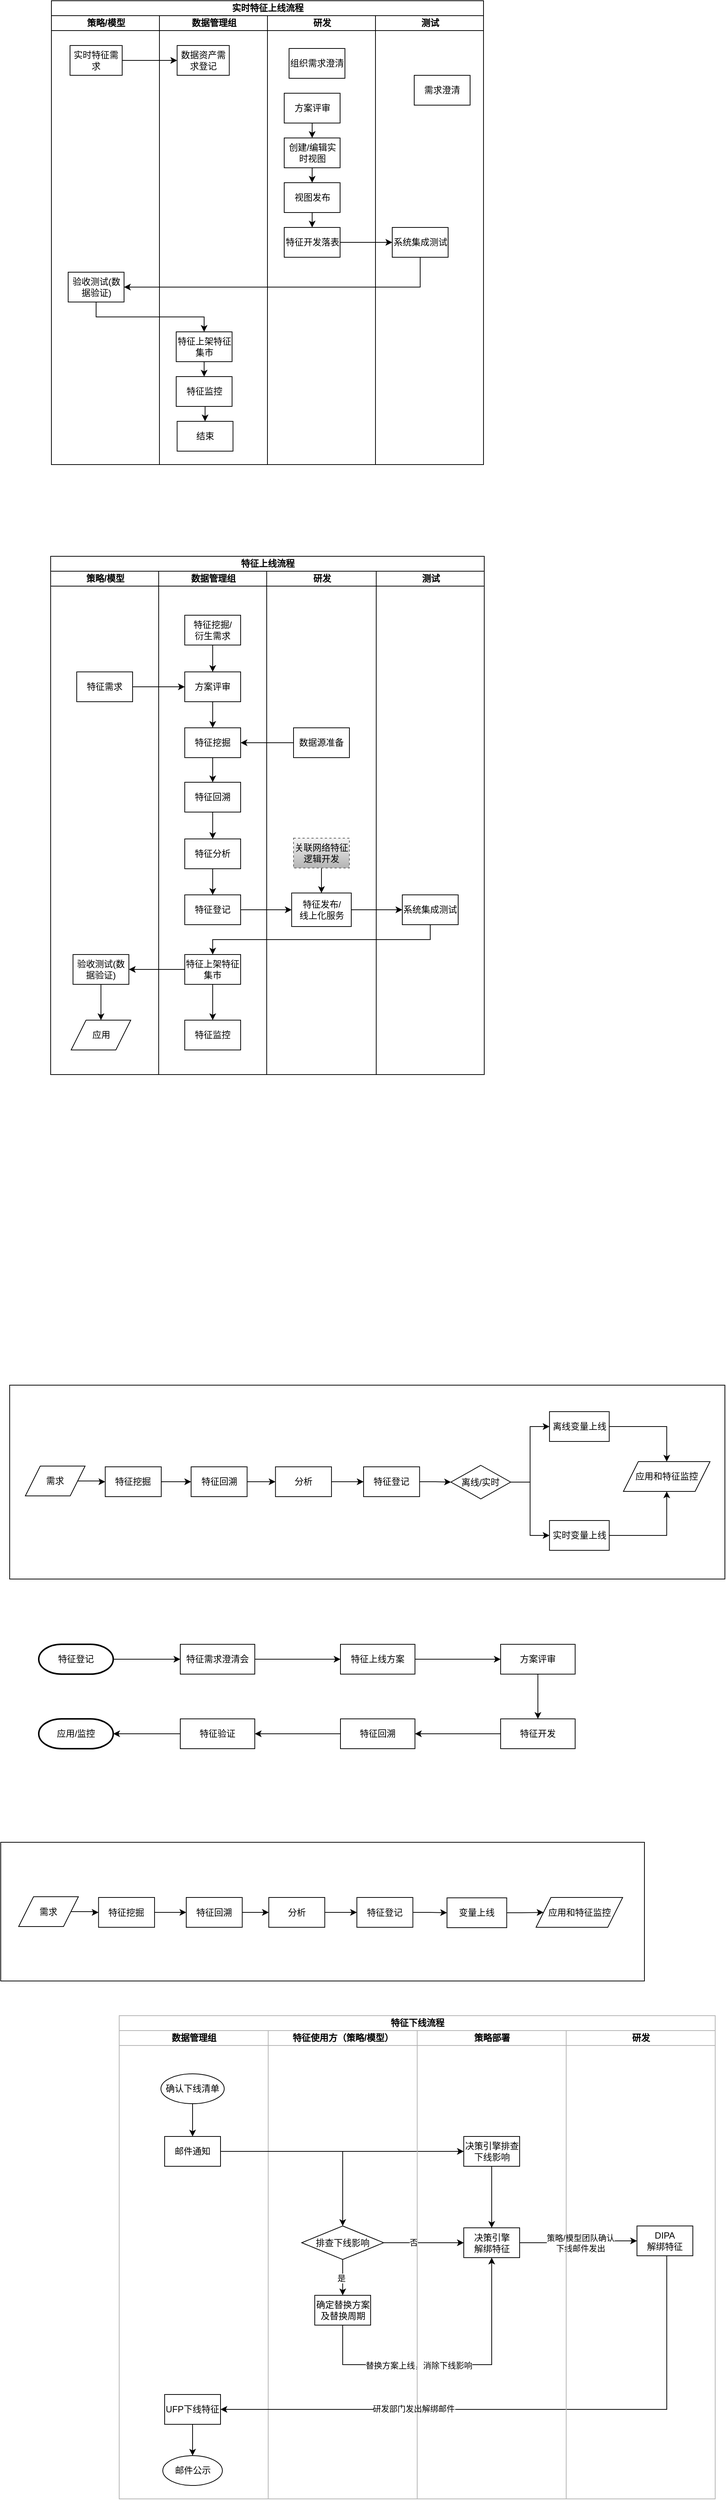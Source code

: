 <mxfile version="26.0.5">
  <diagram name="第 1 页" id="-7IB0t3MfOMuSp2ywtCI">
    <mxGraphModel dx="1835" dy="592" grid="1" gridSize="10" guides="1" tooltips="1" connect="1" arrows="1" fold="1" page="1" pageScale="1" pageWidth="827" pageHeight="1169" math="0" shadow="0">
      <root>
        <mxCell id="0" />
        <mxCell id="1" parent="0" />
        <mxCell id="GCfdVgHfU9gKh9o0X-LZ-1" value="实时特征上线流程" style="swimlane;childLayout=stackLayout;resizeParent=1;resizeParentMax=0;startSize=20;html=1;" vertex="1" parent="1">
          <mxGeometry x="61" y="129" width="580" height="622" as="geometry" />
        </mxCell>
        <mxCell id="GCfdVgHfU9gKh9o0X-LZ-2" value="策略/模型" style="swimlane;startSize=20;html=1;" vertex="1" parent="GCfdVgHfU9gKh9o0X-LZ-1">
          <mxGeometry y="20" width="145" height="602" as="geometry" />
        </mxCell>
        <mxCell id="GCfdVgHfU9gKh9o0X-LZ-3" value="实时特征需求" style="rounded=0;whiteSpace=wrap;html=1;" vertex="1" parent="GCfdVgHfU9gKh9o0X-LZ-2">
          <mxGeometry x="25" y="40" width="70" height="40" as="geometry" />
        </mxCell>
        <mxCell id="GCfdVgHfU9gKh9o0X-LZ-4" value="验收测试(数据验证)" style="rounded=0;whiteSpace=wrap;html=1;" vertex="1" parent="GCfdVgHfU9gKh9o0X-LZ-2">
          <mxGeometry x="22.5" y="344" width="75" height="40" as="geometry" />
        </mxCell>
        <mxCell id="GCfdVgHfU9gKh9o0X-LZ-5" value="数据管理组" style="swimlane;startSize=20;html=1;" vertex="1" parent="GCfdVgHfU9gKh9o0X-LZ-1">
          <mxGeometry x="145" y="20" width="145" height="602" as="geometry" />
        </mxCell>
        <mxCell id="GCfdVgHfU9gKh9o0X-LZ-6" value="数据资产需求登记" style="rounded=0;whiteSpace=wrap;html=1;" vertex="1" parent="GCfdVgHfU9gKh9o0X-LZ-5">
          <mxGeometry x="23.75" y="40" width="70" height="40" as="geometry" />
        </mxCell>
        <mxCell id="GCfdVgHfU9gKh9o0X-LZ-7" style="edgeStyle=orthogonalEdgeStyle;rounded=0;orthogonalLoop=1;jettySize=auto;html=1;exitX=0.5;exitY=1;exitDx=0;exitDy=0;entryX=0.5;entryY=0;entryDx=0;entryDy=0;" edge="1" parent="GCfdVgHfU9gKh9o0X-LZ-5" source="GCfdVgHfU9gKh9o0X-LZ-8" target="GCfdVgHfU9gKh9o0X-LZ-10">
          <mxGeometry relative="1" as="geometry" />
        </mxCell>
        <mxCell id="GCfdVgHfU9gKh9o0X-LZ-8" value="特征上架特征集市" style="rounded=0;whiteSpace=wrap;html=1;" vertex="1" parent="GCfdVgHfU9gKh9o0X-LZ-5">
          <mxGeometry x="22.5" y="424" width="75" height="40" as="geometry" />
        </mxCell>
        <mxCell id="GCfdVgHfU9gKh9o0X-LZ-9" style="edgeStyle=orthogonalEdgeStyle;rounded=0;orthogonalLoop=1;jettySize=auto;html=1;exitX=0.5;exitY=1;exitDx=0;exitDy=0;entryX=0.5;entryY=0;entryDx=0;entryDy=0;" edge="1" parent="GCfdVgHfU9gKh9o0X-LZ-5" source="GCfdVgHfU9gKh9o0X-LZ-10" target="GCfdVgHfU9gKh9o0X-LZ-11">
          <mxGeometry relative="1" as="geometry" />
        </mxCell>
        <mxCell id="GCfdVgHfU9gKh9o0X-LZ-10" value="特征监控" style="rounded=0;whiteSpace=wrap;html=1;" vertex="1" parent="GCfdVgHfU9gKh9o0X-LZ-5">
          <mxGeometry x="22.5" y="484" width="75" height="40" as="geometry" />
        </mxCell>
        <mxCell id="GCfdVgHfU9gKh9o0X-LZ-11" value="结束" style="rounded=0;whiteSpace=wrap;html=1;" vertex="1" parent="GCfdVgHfU9gKh9o0X-LZ-5">
          <mxGeometry x="23.75" y="544" width="75" height="40" as="geometry" />
        </mxCell>
        <mxCell id="GCfdVgHfU9gKh9o0X-LZ-12" value="研发" style="swimlane;startSize=20;html=1;" vertex="1" parent="GCfdVgHfU9gKh9o0X-LZ-1">
          <mxGeometry x="290" y="20" width="145" height="602" as="geometry" />
        </mxCell>
        <mxCell id="GCfdVgHfU9gKh9o0X-LZ-13" style="edgeStyle=orthogonalEdgeStyle;rounded=0;orthogonalLoop=1;jettySize=auto;html=1;exitX=0.5;exitY=1;exitDx=0;exitDy=0;entryX=0.5;entryY=0;entryDx=0;entryDy=0;" edge="1" parent="GCfdVgHfU9gKh9o0X-LZ-12" source="GCfdVgHfU9gKh9o0X-LZ-14" target="GCfdVgHfU9gKh9o0X-LZ-16">
          <mxGeometry relative="1" as="geometry" />
        </mxCell>
        <mxCell id="GCfdVgHfU9gKh9o0X-LZ-14" value="方案评审" style="rounded=0;whiteSpace=wrap;html=1;" vertex="1" parent="GCfdVgHfU9gKh9o0X-LZ-12">
          <mxGeometry x="22.5" y="104" width="75" height="40" as="geometry" />
        </mxCell>
        <mxCell id="GCfdVgHfU9gKh9o0X-LZ-15" style="edgeStyle=orthogonalEdgeStyle;rounded=0;orthogonalLoop=1;jettySize=auto;html=1;exitX=0.5;exitY=1;exitDx=0;exitDy=0;entryX=0.5;entryY=0;entryDx=0;entryDy=0;" edge="1" parent="GCfdVgHfU9gKh9o0X-LZ-12" source="GCfdVgHfU9gKh9o0X-LZ-16" target="GCfdVgHfU9gKh9o0X-LZ-18">
          <mxGeometry relative="1" as="geometry" />
        </mxCell>
        <mxCell id="GCfdVgHfU9gKh9o0X-LZ-16" value="创建/编辑实时视图" style="rounded=0;whiteSpace=wrap;html=1;" vertex="1" parent="GCfdVgHfU9gKh9o0X-LZ-12">
          <mxGeometry x="22.5" y="164" width="75" height="40" as="geometry" />
        </mxCell>
        <mxCell id="GCfdVgHfU9gKh9o0X-LZ-17" style="edgeStyle=orthogonalEdgeStyle;rounded=0;orthogonalLoop=1;jettySize=auto;html=1;exitX=0.5;exitY=1;exitDx=0;exitDy=0;entryX=0.5;entryY=0;entryDx=0;entryDy=0;" edge="1" parent="GCfdVgHfU9gKh9o0X-LZ-12" source="GCfdVgHfU9gKh9o0X-LZ-18" target="GCfdVgHfU9gKh9o0X-LZ-19">
          <mxGeometry relative="1" as="geometry" />
        </mxCell>
        <mxCell id="GCfdVgHfU9gKh9o0X-LZ-18" value="视图发布" style="rounded=0;whiteSpace=wrap;html=1;" vertex="1" parent="GCfdVgHfU9gKh9o0X-LZ-12">
          <mxGeometry x="22.5" y="224" width="75" height="40" as="geometry" />
        </mxCell>
        <mxCell id="GCfdVgHfU9gKh9o0X-LZ-19" value="特征开发落表" style="rounded=0;whiteSpace=wrap;html=1;" vertex="1" parent="GCfdVgHfU9gKh9o0X-LZ-12">
          <mxGeometry x="22.5" y="284" width="75" height="40" as="geometry" />
        </mxCell>
        <mxCell id="GCfdVgHfU9gKh9o0X-LZ-20" value="&lt;div&gt;组织需求澄清&lt;/div&gt;" style="rounded=0;whiteSpace=wrap;html=1;" vertex="1" parent="GCfdVgHfU9gKh9o0X-LZ-12">
          <mxGeometry x="29" y="44" width="75" height="40" as="geometry" />
        </mxCell>
        <mxCell id="GCfdVgHfU9gKh9o0X-LZ-21" value="测试" style="swimlane;startSize=20;html=1;" vertex="1" parent="GCfdVgHfU9gKh9o0X-LZ-1">
          <mxGeometry x="435" y="20" width="145" height="602" as="geometry" />
        </mxCell>
        <mxCell id="GCfdVgHfU9gKh9o0X-LZ-22" value="系统集成测试" style="rounded=0;whiteSpace=wrap;html=1;" vertex="1" parent="GCfdVgHfU9gKh9o0X-LZ-21">
          <mxGeometry x="22.5" y="284" width="75" height="40" as="geometry" />
        </mxCell>
        <mxCell id="GCfdVgHfU9gKh9o0X-LZ-23" value="&lt;div&gt;需求澄清&lt;/div&gt;" style="rounded=0;whiteSpace=wrap;html=1;" vertex="1" parent="GCfdVgHfU9gKh9o0X-LZ-21">
          <mxGeometry x="52" y="80" width="75" height="40" as="geometry" />
        </mxCell>
        <mxCell id="GCfdVgHfU9gKh9o0X-LZ-24" style="edgeStyle=orthogonalEdgeStyle;rounded=0;orthogonalLoop=1;jettySize=auto;html=1;exitX=1;exitY=0.5;exitDx=0;exitDy=0;entryX=0;entryY=0.5;entryDx=0;entryDy=0;" edge="1" parent="GCfdVgHfU9gKh9o0X-LZ-1" source="GCfdVgHfU9gKh9o0X-LZ-3" target="GCfdVgHfU9gKh9o0X-LZ-6">
          <mxGeometry relative="1" as="geometry" />
        </mxCell>
        <mxCell id="GCfdVgHfU9gKh9o0X-LZ-25" style="edgeStyle=orthogonalEdgeStyle;rounded=0;orthogonalLoop=1;jettySize=auto;html=1;exitX=1;exitY=0.5;exitDx=0;exitDy=0;entryX=0;entryY=0.5;entryDx=0;entryDy=0;" edge="1" parent="GCfdVgHfU9gKh9o0X-LZ-1" source="GCfdVgHfU9gKh9o0X-LZ-19" target="GCfdVgHfU9gKh9o0X-LZ-22">
          <mxGeometry relative="1" as="geometry" />
        </mxCell>
        <mxCell id="GCfdVgHfU9gKh9o0X-LZ-26" style="edgeStyle=orthogonalEdgeStyle;rounded=0;orthogonalLoop=1;jettySize=auto;html=1;exitX=0.5;exitY=1;exitDx=0;exitDy=0;entryX=1;entryY=0.5;entryDx=0;entryDy=0;" edge="1" parent="GCfdVgHfU9gKh9o0X-LZ-1" source="GCfdVgHfU9gKh9o0X-LZ-22" target="GCfdVgHfU9gKh9o0X-LZ-4">
          <mxGeometry relative="1" as="geometry" />
        </mxCell>
        <mxCell id="GCfdVgHfU9gKh9o0X-LZ-27" style="edgeStyle=orthogonalEdgeStyle;rounded=0;orthogonalLoop=1;jettySize=auto;html=1;exitX=0.5;exitY=1;exitDx=0;exitDy=0;entryX=0.5;entryY=0;entryDx=0;entryDy=0;" edge="1" parent="GCfdVgHfU9gKh9o0X-LZ-1" source="GCfdVgHfU9gKh9o0X-LZ-4" target="GCfdVgHfU9gKh9o0X-LZ-8">
          <mxGeometry relative="1" as="geometry" />
        </mxCell>
        <mxCell id="GCfdVgHfU9gKh9o0X-LZ-28" value="特征上线流程" style="swimlane;childLayout=stackLayout;resizeParent=1;resizeParentMax=0;startSize=20;html=1;" vertex="1" parent="1">
          <mxGeometry x="60" y="874" width="582" height="695" as="geometry" />
        </mxCell>
        <mxCell id="GCfdVgHfU9gKh9o0X-LZ-29" value="策略/模型" style="swimlane;startSize=20;html=1;" vertex="1" parent="GCfdVgHfU9gKh9o0X-LZ-28">
          <mxGeometry y="20" width="145" height="675" as="geometry" />
        </mxCell>
        <mxCell id="GCfdVgHfU9gKh9o0X-LZ-30" value="特征需求" style="rounded=0;whiteSpace=wrap;html=1;" vertex="1" parent="GCfdVgHfU9gKh9o0X-LZ-29">
          <mxGeometry x="35" y="135" width="75" height="40" as="geometry" />
        </mxCell>
        <mxCell id="GCfdVgHfU9gKh9o0X-LZ-31" value="" style="edgeStyle=orthogonalEdgeStyle;rounded=0;orthogonalLoop=1;jettySize=auto;html=1;" edge="1" parent="GCfdVgHfU9gKh9o0X-LZ-29" source="GCfdVgHfU9gKh9o0X-LZ-32" target="GCfdVgHfU9gKh9o0X-LZ-33">
          <mxGeometry relative="1" as="geometry" />
        </mxCell>
        <mxCell id="GCfdVgHfU9gKh9o0X-LZ-32" value="验收测试(数据验证)" style="rounded=0;whiteSpace=wrap;html=1;" vertex="1" parent="GCfdVgHfU9gKh9o0X-LZ-29">
          <mxGeometry x="30" y="514" width="75" height="40" as="geometry" />
        </mxCell>
        <mxCell id="GCfdVgHfU9gKh9o0X-LZ-33" value="应用" style="shape=parallelogram;perimeter=parallelogramPerimeter;whiteSpace=wrap;html=1;fixedSize=1;" vertex="1" parent="GCfdVgHfU9gKh9o0X-LZ-29">
          <mxGeometry x="27.5" y="602" width="80" height="40" as="geometry" />
        </mxCell>
        <mxCell id="GCfdVgHfU9gKh9o0X-LZ-34" value="数据管理组" style="swimlane;startSize=20;html=1;" vertex="1" parent="GCfdVgHfU9gKh9o0X-LZ-28">
          <mxGeometry x="145" y="20" width="145" height="675" as="geometry" />
        </mxCell>
        <mxCell id="GCfdVgHfU9gKh9o0X-LZ-35" style="edgeStyle=orthogonalEdgeStyle;rounded=0;orthogonalLoop=1;jettySize=auto;html=1;exitX=0.5;exitY=1;exitDx=0;exitDy=0;entryX=0.5;entryY=0;entryDx=0;entryDy=0;" edge="1" parent="GCfdVgHfU9gKh9o0X-LZ-34" source="GCfdVgHfU9gKh9o0X-LZ-36" target="GCfdVgHfU9gKh9o0X-LZ-37">
          <mxGeometry relative="1" as="geometry" />
        </mxCell>
        <mxCell id="GCfdVgHfU9gKh9o0X-LZ-36" value="特征上架特征集市" style="rounded=0;whiteSpace=wrap;html=1;" vertex="1" parent="GCfdVgHfU9gKh9o0X-LZ-34">
          <mxGeometry x="35" y="514" width="75" height="40" as="geometry" />
        </mxCell>
        <mxCell id="GCfdVgHfU9gKh9o0X-LZ-37" value="特征监控" style="rounded=0;whiteSpace=wrap;html=1;" vertex="1" parent="GCfdVgHfU9gKh9o0X-LZ-34">
          <mxGeometry x="35" y="602" width="75" height="40" as="geometry" />
        </mxCell>
        <mxCell id="GCfdVgHfU9gKh9o0X-LZ-38" value="" style="edgeStyle=orthogonalEdgeStyle;rounded=0;orthogonalLoop=1;jettySize=auto;html=1;" edge="1" parent="GCfdVgHfU9gKh9o0X-LZ-34" source="GCfdVgHfU9gKh9o0X-LZ-39" target="GCfdVgHfU9gKh9o0X-LZ-47">
          <mxGeometry relative="1" as="geometry" />
        </mxCell>
        <mxCell id="GCfdVgHfU9gKh9o0X-LZ-39" value="&lt;div&gt;特征挖掘&lt;/div&gt;" style="rounded=0;whiteSpace=wrap;html=1;" vertex="1" parent="GCfdVgHfU9gKh9o0X-LZ-34">
          <mxGeometry x="35" y="210" width="75" height="40" as="geometry" />
        </mxCell>
        <mxCell id="GCfdVgHfU9gKh9o0X-LZ-40" value="" style="edgeStyle=orthogonalEdgeStyle;rounded=0;orthogonalLoop=1;jettySize=auto;html=1;" edge="1" parent="GCfdVgHfU9gKh9o0X-LZ-34" source="GCfdVgHfU9gKh9o0X-LZ-41" target="GCfdVgHfU9gKh9o0X-LZ-43">
          <mxGeometry relative="1" as="geometry" />
        </mxCell>
        <mxCell id="GCfdVgHfU9gKh9o0X-LZ-41" value="特征挖掘/&lt;div&gt;衍生需求&lt;/div&gt;" style="rounded=0;whiteSpace=wrap;html=1;" vertex="1" parent="GCfdVgHfU9gKh9o0X-LZ-34">
          <mxGeometry x="35" y="59" width="75" height="40" as="geometry" />
        </mxCell>
        <mxCell id="GCfdVgHfU9gKh9o0X-LZ-42" value="" style="edgeStyle=orthogonalEdgeStyle;rounded=0;orthogonalLoop=1;jettySize=auto;html=1;" edge="1" parent="GCfdVgHfU9gKh9o0X-LZ-34" source="GCfdVgHfU9gKh9o0X-LZ-43" target="GCfdVgHfU9gKh9o0X-LZ-39">
          <mxGeometry relative="1" as="geometry" />
        </mxCell>
        <mxCell id="GCfdVgHfU9gKh9o0X-LZ-43" value="方案评审" style="rounded=0;whiteSpace=wrap;html=1;" vertex="1" parent="GCfdVgHfU9gKh9o0X-LZ-34">
          <mxGeometry x="35" y="135" width="75" height="40" as="geometry" />
        </mxCell>
        <mxCell id="GCfdVgHfU9gKh9o0X-LZ-44" value="" style="edgeStyle=orthogonalEdgeStyle;rounded=0;orthogonalLoop=1;jettySize=auto;html=1;" edge="1" parent="GCfdVgHfU9gKh9o0X-LZ-34" source="GCfdVgHfU9gKh9o0X-LZ-45" target="GCfdVgHfU9gKh9o0X-LZ-48">
          <mxGeometry relative="1" as="geometry" />
        </mxCell>
        <mxCell id="GCfdVgHfU9gKh9o0X-LZ-45" value="特征分析" style="rounded=0;whiteSpace=wrap;html=1;" vertex="1" parent="GCfdVgHfU9gKh9o0X-LZ-34">
          <mxGeometry x="35" y="359" width="75" height="40" as="geometry" />
        </mxCell>
        <mxCell id="GCfdVgHfU9gKh9o0X-LZ-46" value="" style="edgeStyle=orthogonalEdgeStyle;rounded=0;orthogonalLoop=1;jettySize=auto;html=1;" edge="1" parent="GCfdVgHfU9gKh9o0X-LZ-34" source="GCfdVgHfU9gKh9o0X-LZ-47" target="GCfdVgHfU9gKh9o0X-LZ-45">
          <mxGeometry relative="1" as="geometry" />
        </mxCell>
        <mxCell id="GCfdVgHfU9gKh9o0X-LZ-47" value="&lt;div&gt;特征回溯&lt;/div&gt;" style="rounded=0;whiteSpace=wrap;html=1;" vertex="1" parent="GCfdVgHfU9gKh9o0X-LZ-34">
          <mxGeometry x="35" y="283" width="75" height="40" as="geometry" />
        </mxCell>
        <mxCell id="GCfdVgHfU9gKh9o0X-LZ-48" value="特征登记" style="rounded=0;whiteSpace=wrap;html=1;" vertex="1" parent="GCfdVgHfU9gKh9o0X-LZ-34">
          <mxGeometry x="35" y="434" width="75" height="40" as="geometry" />
        </mxCell>
        <mxCell id="GCfdVgHfU9gKh9o0X-LZ-49" value="研发" style="swimlane;startSize=20;html=1;" vertex="1" parent="GCfdVgHfU9gKh9o0X-LZ-28">
          <mxGeometry x="290" y="20" width="147" height="675" as="geometry" />
        </mxCell>
        <mxCell id="GCfdVgHfU9gKh9o0X-LZ-50" value="特征发布/&lt;div&gt;线上化服务&lt;div&gt;&lt;/div&gt;&lt;/div&gt;" style="rounded=0;whiteSpace=wrap;html=1;" vertex="1" parent="GCfdVgHfU9gKh9o0X-LZ-49">
          <mxGeometry x="33.5" y="431.5" width="80" height="45" as="geometry" />
        </mxCell>
        <mxCell id="GCfdVgHfU9gKh9o0X-LZ-51" value="数据源准备" style="rounded=0;whiteSpace=wrap;html=1;" vertex="1" parent="GCfdVgHfU9gKh9o0X-LZ-49">
          <mxGeometry x="36.0" y="210" width="75" height="40" as="geometry" />
        </mxCell>
        <mxCell id="GCfdVgHfU9gKh9o0X-LZ-52" value="" style="edgeStyle=orthogonalEdgeStyle;rounded=0;orthogonalLoop=1;jettySize=auto;html=1;" edge="1" parent="GCfdVgHfU9gKh9o0X-LZ-49" source="GCfdVgHfU9gKh9o0X-LZ-53" target="GCfdVgHfU9gKh9o0X-LZ-50">
          <mxGeometry relative="1" as="geometry" />
        </mxCell>
        <mxCell id="GCfdVgHfU9gKh9o0X-LZ-53" value="关联网络特征逻辑开发" style="rounded=0;whiteSpace=wrap;html=1;fillColor=#f5f5f5;strokeColor=#666666;gradientColor=#b3b3b3;dashed=1;" vertex="1" parent="GCfdVgHfU9gKh9o0X-LZ-49">
          <mxGeometry x="36" y="358" width="75" height="40" as="geometry" />
        </mxCell>
        <mxCell id="GCfdVgHfU9gKh9o0X-LZ-54" value="测试" style="swimlane;startSize=20;html=1;" vertex="1" parent="GCfdVgHfU9gKh9o0X-LZ-28">
          <mxGeometry x="437" y="20" width="145" height="675" as="geometry" />
        </mxCell>
        <mxCell id="GCfdVgHfU9gKh9o0X-LZ-55" value="系统集成测试" style="rounded=0;whiteSpace=wrap;html=1;" vertex="1" parent="GCfdVgHfU9gKh9o0X-LZ-54">
          <mxGeometry x="35" y="434" width="75" height="40" as="geometry" />
        </mxCell>
        <mxCell id="GCfdVgHfU9gKh9o0X-LZ-56" value="" style="edgeStyle=orthogonalEdgeStyle;rounded=0;orthogonalLoop=1;jettySize=auto;html=1;" edge="1" parent="GCfdVgHfU9gKh9o0X-LZ-28" source="GCfdVgHfU9gKh9o0X-LZ-50" target="GCfdVgHfU9gKh9o0X-LZ-55">
          <mxGeometry relative="1" as="geometry" />
        </mxCell>
        <mxCell id="GCfdVgHfU9gKh9o0X-LZ-57" value="" style="edgeStyle=orthogonalEdgeStyle;rounded=0;orthogonalLoop=1;jettySize=auto;html=1;" edge="1" parent="GCfdVgHfU9gKh9o0X-LZ-28" source="GCfdVgHfU9gKh9o0X-LZ-30" target="GCfdVgHfU9gKh9o0X-LZ-43">
          <mxGeometry relative="1" as="geometry" />
        </mxCell>
        <mxCell id="GCfdVgHfU9gKh9o0X-LZ-58" value="" style="edgeStyle=orthogonalEdgeStyle;rounded=0;orthogonalLoop=1;jettySize=auto;html=1;" edge="1" parent="GCfdVgHfU9gKh9o0X-LZ-28" source="GCfdVgHfU9gKh9o0X-LZ-51" target="GCfdVgHfU9gKh9o0X-LZ-39">
          <mxGeometry relative="1" as="geometry" />
        </mxCell>
        <mxCell id="GCfdVgHfU9gKh9o0X-LZ-59" value="" style="edgeStyle=orthogonalEdgeStyle;rounded=0;orthogonalLoop=1;jettySize=auto;html=1;" edge="1" parent="GCfdVgHfU9gKh9o0X-LZ-28" source="GCfdVgHfU9gKh9o0X-LZ-48" target="GCfdVgHfU9gKh9o0X-LZ-50">
          <mxGeometry relative="1" as="geometry" />
        </mxCell>
        <mxCell id="GCfdVgHfU9gKh9o0X-LZ-60" value="" style="edgeStyle=orthogonalEdgeStyle;rounded=0;orthogonalLoop=1;jettySize=auto;html=1;" edge="1" parent="GCfdVgHfU9gKh9o0X-LZ-28" source="GCfdVgHfU9gKh9o0X-LZ-36" target="GCfdVgHfU9gKh9o0X-LZ-32">
          <mxGeometry relative="1" as="geometry" />
        </mxCell>
        <mxCell id="GCfdVgHfU9gKh9o0X-LZ-61" style="edgeStyle=orthogonalEdgeStyle;rounded=0;orthogonalLoop=1;jettySize=auto;html=1;entryX=0.5;entryY=0;entryDx=0;entryDy=0;" edge="1" parent="GCfdVgHfU9gKh9o0X-LZ-28" source="GCfdVgHfU9gKh9o0X-LZ-55" target="GCfdVgHfU9gKh9o0X-LZ-36">
          <mxGeometry relative="1" as="geometry">
            <Array as="points">
              <mxPoint x="510" y="514" />
              <mxPoint x="218" y="514" />
            </Array>
          </mxGeometry>
        </mxCell>
        <mxCell id="GCfdVgHfU9gKh9o0X-LZ-62" value="" style="rounded=0;whiteSpace=wrap;html=1;" vertex="1" parent="1">
          <mxGeometry x="5" y="1985.5" width="960" height="260" as="geometry" />
        </mxCell>
        <mxCell id="GCfdVgHfU9gKh9o0X-LZ-63" value="" style="edgeStyle=orthogonalEdgeStyle;rounded=0;orthogonalLoop=1;jettySize=auto;html=1;" edge="1" parent="1" source="GCfdVgHfU9gKh9o0X-LZ-64" target="GCfdVgHfU9gKh9o0X-LZ-66">
          <mxGeometry relative="1" as="geometry" />
        </mxCell>
        <mxCell id="GCfdVgHfU9gKh9o0X-LZ-64" value="需求" style="shape=parallelogram;perimeter=parallelogramPerimeter;whiteSpace=wrap;html=1;fixedSize=1;" vertex="1" parent="1">
          <mxGeometry x="26.037" y="2094" width="80.176" height="40" as="geometry" />
        </mxCell>
        <mxCell id="GCfdVgHfU9gKh9o0X-LZ-65" value="" style="edgeStyle=orthogonalEdgeStyle;rounded=0;orthogonalLoop=1;jettySize=auto;html=1;" edge="1" parent="1" source="GCfdVgHfU9gKh9o0X-LZ-66" target="GCfdVgHfU9gKh9o0X-LZ-68">
          <mxGeometry relative="1" as="geometry" />
        </mxCell>
        <mxCell id="GCfdVgHfU9gKh9o0X-LZ-66" value="特征挖掘" style="whiteSpace=wrap;html=1;" vertex="1" parent="1">
          <mxGeometry x="133.273" y="2095" width="75.165" height="40" as="geometry" />
        </mxCell>
        <mxCell id="GCfdVgHfU9gKh9o0X-LZ-67" value="" style="edgeStyle=orthogonalEdgeStyle;rounded=0;orthogonalLoop=1;jettySize=auto;html=1;" edge="1" parent="1" source="GCfdVgHfU9gKh9o0X-LZ-68" target="GCfdVgHfU9gKh9o0X-LZ-76">
          <mxGeometry relative="1" as="geometry" />
        </mxCell>
        <mxCell id="GCfdVgHfU9gKh9o0X-LZ-68" value="特征回溯" style="whiteSpace=wrap;html=1;" vertex="1" parent="1">
          <mxGeometry x="248.525" y="2095" width="75.165" height="40" as="geometry" />
        </mxCell>
        <mxCell id="GCfdVgHfU9gKh9o0X-LZ-69" style="edgeStyle=orthogonalEdgeStyle;rounded=0;orthogonalLoop=1;jettySize=auto;html=1;entryX=0.5;entryY=1;entryDx=0;entryDy=0;" edge="1" parent="1" source="GCfdVgHfU9gKh9o0X-LZ-70" target="GCfdVgHfU9gKh9o0X-LZ-77">
          <mxGeometry relative="1" as="geometry" />
        </mxCell>
        <mxCell id="GCfdVgHfU9gKh9o0X-LZ-70" value="实时变量上线" style="whiteSpace=wrap;html=1;" vertex="1" parent="1">
          <mxGeometry x="729.58" y="2167" width="80.176" height="40" as="geometry" />
        </mxCell>
        <mxCell id="GCfdVgHfU9gKh9o0X-LZ-71" style="edgeStyle=orthogonalEdgeStyle;rounded=0;orthogonalLoop=1;jettySize=auto;html=1;" edge="1" parent="1" source="GCfdVgHfU9gKh9o0X-LZ-72" target="GCfdVgHfU9gKh9o0X-LZ-77">
          <mxGeometry relative="1" as="geometry" />
        </mxCell>
        <mxCell id="GCfdVgHfU9gKh9o0X-LZ-72" value="离线变量上线" style="whiteSpace=wrap;html=1;" vertex="1" parent="1">
          <mxGeometry x="729.58" y="2021" width="80.176" height="40" as="geometry" />
        </mxCell>
        <mxCell id="GCfdVgHfU9gKh9o0X-LZ-73" value="" style="edgeStyle=orthogonalEdgeStyle;rounded=0;orthogonalLoop=1;jettySize=auto;html=1;" edge="1" parent="1" source="GCfdVgHfU9gKh9o0X-LZ-74" target="GCfdVgHfU9gKh9o0X-LZ-80">
          <mxGeometry relative="1" as="geometry" />
        </mxCell>
        <mxCell id="GCfdVgHfU9gKh9o0X-LZ-74" value="特征登记" style="whiteSpace=wrap;html=1;" vertex="1" parent="1">
          <mxGeometry x="480.033" y="2095" width="75.165" height="40" as="geometry" />
        </mxCell>
        <mxCell id="GCfdVgHfU9gKh9o0X-LZ-75" value="" style="edgeStyle=orthogonalEdgeStyle;rounded=0;orthogonalLoop=1;jettySize=auto;html=1;" edge="1" parent="1" source="GCfdVgHfU9gKh9o0X-LZ-76" target="GCfdVgHfU9gKh9o0X-LZ-74">
          <mxGeometry relative="1" as="geometry" />
        </mxCell>
        <mxCell id="GCfdVgHfU9gKh9o0X-LZ-76" value="分析" style="whiteSpace=wrap;html=1;" vertex="1" parent="1">
          <mxGeometry x="361.774" y="2095" width="75.165" height="40" as="geometry" />
        </mxCell>
        <mxCell id="GCfdVgHfU9gKh9o0X-LZ-77" value="应用和特征监控" style="shape=parallelogram;perimeter=parallelogramPerimeter;whiteSpace=wrap;html=1;fixedSize=1;" vertex="1" parent="1">
          <mxGeometry x="828.798" y="2088" width="116.255" height="40" as="geometry" />
        </mxCell>
        <mxCell id="GCfdVgHfU9gKh9o0X-LZ-78" style="edgeStyle=orthogonalEdgeStyle;rounded=0;orthogonalLoop=1;jettySize=auto;html=1;entryX=0;entryY=0.5;entryDx=0;entryDy=0;" edge="1" parent="1" source="GCfdVgHfU9gKh9o0X-LZ-80" target="GCfdVgHfU9gKh9o0X-LZ-72">
          <mxGeometry relative="1" as="geometry" />
        </mxCell>
        <mxCell id="GCfdVgHfU9gKh9o0X-LZ-79" style="edgeStyle=orthogonalEdgeStyle;rounded=0;orthogonalLoop=1;jettySize=auto;html=1;entryX=0;entryY=0.5;entryDx=0;entryDy=0;" edge="1" parent="1" source="GCfdVgHfU9gKh9o0X-LZ-80" target="GCfdVgHfU9gKh9o0X-LZ-70">
          <mxGeometry relative="1" as="geometry" />
        </mxCell>
        <mxCell id="GCfdVgHfU9gKh9o0X-LZ-80" value="离线/实时" style="rhombus;whiteSpace=wrap;html=1;" vertex="1" parent="1">
          <mxGeometry x="597.29" y="2093" width="80.176" height="45" as="geometry" />
        </mxCell>
        <mxCell id="GCfdVgHfU9gKh9o0X-LZ-81" value="" style="edgeStyle=orthogonalEdgeStyle;rounded=0;orthogonalLoop=1;jettySize=auto;html=1;" edge="1" parent="1" source="GCfdVgHfU9gKh9o0X-LZ-82" target="GCfdVgHfU9gKh9o0X-LZ-94">
          <mxGeometry relative="1" as="geometry" />
        </mxCell>
        <mxCell id="GCfdVgHfU9gKh9o0X-LZ-82" value="特征登记" style="strokeWidth=2;html=1;shape=mxgraph.flowchart.terminator;whiteSpace=wrap;" vertex="1" parent="1">
          <mxGeometry x="44" y="2333" width="100" height="40" as="geometry" />
        </mxCell>
        <mxCell id="GCfdVgHfU9gKh9o0X-LZ-83" value="" style="edgeStyle=orthogonalEdgeStyle;rounded=0;orthogonalLoop=1;jettySize=auto;html=1;" edge="1" parent="1" source="GCfdVgHfU9gKh9o0X-LZ-84" target="GCfdVgHfU9gKh9o0X-LZ-95">
          <mxGeometry relative="1" as="geometry" />
        </mxCell>
        <mxCell id="GCfdVgHfU9gKh9o0X-LZ-84" value="特征验证" style="whiteSpace=wrap;html=1;" vertex="1" parent="1">
          <mxGeometry x="234.003" y="2433" width="100" height="40" as="geometry" />
        </mxCell>
        <mxCell id="GCfdVgHfU9gKh9o0X-LZ-85" value="" style="edgeStyle=orthogonalEdgeStyle;rounded=0;orthogonalLoop=1;jettySize=auto;html=1;" edge="1" parent="1" source="GCfdVgHfU9gKh9o0X-LZ-86" target="GCfdVgHfU9gKh9o0X-LZ-84">
          <mxGeometry relative="1" as="geometry" />
        </mxCell>
        <mxCell id="GCfdVgHfU9gKh9o0X-LZ-86" value="特征回溯" style="whiteSpace=wrap;html=1;" vertex="1" parent="1">
          <mxGeometry x="449.003" y="2433" width="100" height="40" as="geometry" />
        </mxCell>
        <mxCell id="GCfdVgHfU9gKh9o0X-LZ-87" value="" style="edgeStyle=orthogonalEdgeStyle;rounded=0;orthogonalLoop=1;jettySize=auto;html=1;" edge="1" parent="1" source="GCfdVgHfU9gKh9o0X-LZ-88" target="GCfdVgHfU9gKh9o0X-LZ-86">
          <mxGeometry relative="1" as="geometry" />
        </mxCell>
        <mxCell id="GCfdVgHfU9gKh9o0X-LZ-88" value="特征开发" style="whiteSpace=wrap;html=1;" vertex="1" parent="1">
          <mxGeometry x="664.003" y="2433" width="100" height="40" as="geometry" />
        </mxCell>
        <mxCell id="GCfdVgHfU9gKh9o0X-LZ-89" value="" style="edgeStyle=orthogonalEdgeStyle;rounded=0;orthogonalLoop=1;jettySize=auto;html=1;" edge="1" parent="1" source="GCfdVgHfU9gKh9o0X-LZ-90" target="GCfdVgHfU9gKh9o0X-LZ-88">
          <mxGeometry relative="1" as="geometry" />
        </mxCell>
        <mxCell id="GCfdVgHfU9gKh9o0X-LZ-90" value="方案评审" style="whiteSpace=wrap;html=1;" vertex="1" parent="1">
          <mxGeometry x="664.003" y="2333" width="100" height="40" as="geometry" />
        </mxCell>
        <mxCell id="GCfdVgHfU9gKh9o0X-LZ-91" value="" style="edgeStyle=orthogonalEdgeStyle;rounded=0;orthogonalLoop=1;jettySize=auto;html=1;" edge="1" parent="1" source="GCfdVgHfU9gKh9o0X-LZ-92" target="GCfdVgHfU9gKh9o0X-LZ-90">
          <mxGeometry relative="1" as="geometry" />
        </mxCell>
        <mxCell id="GCfdVgHfU9gKh9o0X-LZ-92" value="特征上线方案" style="whiteSpace=wrap;html=1;" vertex="1" parent="1">
          <mxGeometry x="449.003" y="2333" width="100" height="40" as="geometry" />
        </mxCell>
        <mxCell id="GCfdVgHfU9gKh9o0X-LZ-93" value="" style="edgeStyle=orthogonalEdgeStyle;rounded=0;orthogonalLoop=1;jettySize=auto;html=1;" edge="1" parent="1" source="GCfdVgHfU9gKh9o0X-LZ-94" target="GCfdVgHfU9gKh9o0X-LZ-92">
          <mxGeometry relative="1" as="geometry" />
        </mxCell>
        <mxCell id="GCfdVgHfU9gKh9o0X-LZ-94" value="特征需求澄清会" style="whiteSpace=wrap;html=1;" vertex="1" parent="1">
          <mxGeometry x="234.003" y="2333" width="100" height="40" as="geometry" />
        </mxCell>
        <mxCell id="GCfdVgHfU9gKh9o0X-LZ-95" value="应用/监控" style="strokeWidth=2;html=1;shape=mxgraph.flowchart.terminator;whiteSpace=wrap;" vertex="1" parent="1">
          <mxGeometry x="44" y="2433" width="100" height="40" as="geometry" />
        </mxCell>
        <mxCell id="GCfdVgHfU9gKh9o0X-LZ-96" value="" style="rounded=0;whiteSpace=wrap;html=1;" vertex="1" parent="1">
          <mxGeometry x="-7" y="2598.5" width="864" height="186" as="geometry" />
        </mxCell>
        <mxCell id="GCfdVgHfU9gKh9o0X-LZ-97" value="" style="edgeStyle=orthogonalEdgeStyle;rounded=0;orthogonalLoop=1;jettySize=auto;html=1;" edge="1" parent="1" source="GCfdVgHfU9gKh9o0X-LZ-98" target="GCfdVgHfU9gKh9o0X-LZ-100">
          <mxGeometry relative="1" as="geometry" />
        </mxCell>
        <mxCell id="GCfdVgHfU9gKh9o0X-LZ-98" value="需求" style="shape=parallelogram;perimeter=parallelogramPerimeter;whiteSpace=wrap;html=1;fixedSize=1;" vertex="1" parent="1">
          <mxGeometry x="17.037" y="2671.5" width="80.176" height="40" as="geometry" />
        </mxCell>
        <mxCell id="GCfdVgHfU9gKh9o0X-LZ-99" value="" style="edgeStyle=orthogonalEdgeStyle;rounded=0;orthogonalLoop=1;jettySize=auto;html=1;" edge="1" parent="1" source="GCfdVgHfU9gKh9o0X-LZ-100" target="GCfdVgHfU9gKh9o0X-LZ-102">
          <mxGeometry relative="1" as="geometry" />
        </mxCell>
        <mxCell id="GCfdVgHfU9gKh9o0X-LZ-100" value="特征挖掘" style="whiteSpace=wrap;html=1;" vertex="1" parent="1">
          <mxGeometry x="124.273" y="2672.5" width="75.165" height="40" as="geometry" />
        </mxCell>
        <mxCell id="GCfdVgHfU9gKh9o0X-LZ-101" value="" style="edgeStyle=orthogonalEdgeStyle;rounded=0;orthogonalLoop=1;jettySize=auto;html=1;" edge="1" parent="1" source="GCfdVgHfU9gKh9o0X-LZ-102" target="GCfdVgHfU9gKh9o0X-LZ-106">
          <mxGeometry relative="1" as="geometry" />
        </mxCell>
        <mxCell id="GCfdVgHfU9gKh9o0X-LZ-102" value="特征回溯" style="whiteSpace=wrap;html=1;" vertex="1" parent="1">
          <mxGeometry x="241.995" y="2672.5" width="75.165" height="40" as="geometry" />
        </mxCell>
        <mxCell id="GCfdVgHfU9gKh9o0X-LZ-103" value="" style="edgeStyle=orthogonalEdgeStyle;rounded=0;orthogonalLoop=1;jettySize=auto;html=1;" edge="1" parent="1" source="GCfdVgHfU9gKh9o0X-LZ-104" target="GCfdVgHfU9gKh9o0X-LZ-109">
          <mxGeometry relative="1" as="geometry" />
        </mxCell>
        <mxCell id="GCfdVgHfU9gKh9o0X-LZ-104" value="特征登记" style="whiteSpace=wrap;html=1;" vertex="1" parent="1">
          <mxGeometry x="471.033" y="2672.5" width="75.165" height="40" as="geometry" />
        </mxCell>
        <mxCell id="GCfdVgHfU9gKh9o0X-LZ-105" value="" style="edgeStyle=orthogonalEdgeStyle;rounded=0;orthogonalLoop=1;jettySize=auto;html=1;" edge="1" parent="1" source="GCfdVgHfU9gKh9o0X-LZ-106" target="GCfdVgHfU9gKh9o0X-LZ-104">
          <mxGeometry relative="1" as="geometry" />
        </mxCell>
        <mxCell id="GCfdVgHfU9gKh9o0X-LZ-106" value="分析" style="whiteSpace=wrap;html=1;" vertex="1" parent="1">
          <mxGeometry x="352.774" y="2672.5" width="75.165" height="40" as="geometry" />
        </mxCell>
        <mxCell id="GCfdVgHfU9gKh9o0X-LZ-107" value="应用和特征监控" style="shape=parallelogram;perimeter=parallelogramPerimeter;whiteSpace=wrap;html=1;fixedSize=1;" vertex="1" parent="1">
          <mxGeometry x="711.538" y="2672.5" width="116.255" height="40" as="geometry" />
        </mxCell>
        <mxCell id="GCfdVgHfU9gKh9o0X-LZ-108" value="" style="edgeStyle=orthogonalEdgeStyle;rounded=0;orthogonalLoop=1;jettySize=auto;html=1;" edge="1" parent="1" source="GCfdVgHfU9gKh9o0X-LZ-109" target="GCfdVgHfU9gKh9o0X-LZ-107">
          <mxGeometry relative="1" as="geometry" />
        </mxCell>
        <mxCell id="GCfdVgHfU9gKh9o0X-LZ-109" value="变量上线" style="whiteSpace=wrap;html=1;" vertex="1" parent="1">
          <mxGeometry x="592.0" y="2673" width="80.176" height="40" as="geometry" />
        </mxCell>
        <mxCell id="GCfdVgHfU9gKh9o0X-LZ-110" value="特征下线流程" style="swimlane;childLayout=stackLayout;resizeParent=1;resizeParentMax=0;startSize=20;html=1;strokeColor=#B3B3B3;" vertex="1" parent="1">
          <mxGeometry x="152.0" y="2831" width="800" height="648" as="geometry" />
        </mxCell>
        <mxCell id="GCfdVgHfU9gKh9o0X-LZ-111" value="数据管理组" style="swimlane;startSize=20;html=1;strokeColor=#B3B3B3;" vertex="1" parent="GCfdVgHfU9gKh9o0X-LZ-110">
          <mxGeometry y="20" width="200" height="628" as="geometry" />
        </mxCell>
        <mxCell id="GCfdVgHfU9gKh9o0X-LZ-112" style="edgeStyle=orthogonalEdgeStyle;rounded=0;orthogonalLoop=1;jettySize=auto;html=1;exitX=0.5;exitY=1;exitDx=0;exitDy=0;" edge="1" parent="GCfdVgHfU9gKh9o0X-LZ-111">
          <mxGeometry relative="1" as="geometry">
            <mxPoint x="75.0" y="86" as="sourcePoint" />
            <mxPoint x="75.0" y="86" as="targetPoint" />
          </mxGeometry>
        </mxCell>
        <mxCell id="GCfdVgHfU9gKh9o0X-LZ-113" value="邮件通知" style="rounded=0;whiteSpace=wrap;html=1;" vertex="1" parent="GCfdVgHfU9gKh9o0X-LZ-111">
          <mxGeometry x="61.0" y="142" width="75" height="40" as="geometry" />
        </mxCell>
        <mxCell id="GCfdVgHfU9gKh9o0X-LZ-114" style="edgeStyle=orthogonalEdgeStyle;rounded=0;orthogonalLoop=1;jettySize=auto;html=1;entryX=0.5;entryY=0;entryDx=0;entryDy=0;" edge="1" parent="GCfdVgHfU9gKh9o0X-LZ-111" source="GCfdVgHfU9gKh9o0X-LZ-115" target="GCfdVgHfU9gKh9o0X-LZ-118">
          <mxGeometry relative="1" as="geometry" />
        </mxCell>
        <mxCell id="GCfdVgHfU9gKh9o0X-LZ-115" value="UFP下线特征" style="rounded=0;whiteSpace=wrap;html=1;" vertex="1" parent="GCfdVgHfU9gKh9o0X-LZ-111">
          <mxGeometry x="61.0" y="488" width="75" height="40" as="geometry" />
        </mxCell>
        <mxCell id="GCfdVgHfU9gKh9o0X-LZ-116" style="edgeStyle=orthogonalEdgeStyle;rounded=0;orthogonalLoop=1;jettySize=auto;html=1;entryX=0.5;entryY=0;entryDx=0;entryDy=0;" edge="1" parent="GCfdVgHfU9gKh9o0X-LZ-111" source="GCfdVgHfU9gKh9o0X-LZ-117" target="GCfdVgHfU9gKh9o0X-LZ-113">
          <mxGeometry relative="1" as="geometry" />
        </mxCell>
        <mxCell id="GCfdVgHfU9gKh9o0X-LZ-117" value="确认下线清单" style="ellipse;whiteSpace=wrap;html=1;" vertex="1" parent="GCfdVgHfU9gKh9o0X-LZ-111">
          <mxGeometry x="56.0" y="58" width="85" height="40" as="geometry" />
        </mxCell>
        <mxCell id="GCfdVgHfU9gKh9o0X-LZ-118" value="邮件公示" style="ellipse;whiteSpace=wrap;html=1;" vertex="1" parent="GCfdVgHfU9gKh9o0X-LZ-111">
          <mxGeometry x="58.5" y="570" width="80" height="40" as="geometry" />
        </mxCell>
        <mxCell id="GCfdVgHfU9gKh9o0X-LZ-119" value="特征使用方（策略/模型）" style="swimlane;startSize=20;html=1;align=center;strokeColor=#B3B3B3;" vertex="1" parent="GCfdVgHfU9gKh9o0X-LZ-110">
          <mxGeometry x="200" y="20" width="200" height="628" as="geometry" />
        </mxCell>
        <mxCell id="GCfdVgHfU9gKh9o0X-LZ-120" value="确定替换方案及替换周期" style="rounded=0;whiteSpace=wrap;html=1;" vertex="1" parent="GCfdVgHfU9gKh9o0X-LZ-119">
          <mxGeometry x="62.5" y="355" width="75" height="40" as="geometry" />
        </mxCell>
        <mxCell id="GCfdVgHfU9gKh9o0X-LZ-121" value="" style="edgeStyle=orthogonalEdgeStyle;rounded=0;orthogonalLoop=1;jettySize=auto;html=1;" edge="1" parent="GCfdVgHfU9gKh9o0X-LZ-119" source="GCfdVgHfU9gKh9o0X-LZ-123" target="GCfdVgHfU9gKh9o0X-LZ-120">
          <mxGeometry relative="1" as="geometry" />
        </mxCell>
        <mxCell id="GCfdVgHfU9gKh9o0X-LZ-122" value="是" style="edgeLabel;html=1;align=center;verticalAlign=middle;resizable=0;points=[];" vertex="1" connectable="0" parent="GCfdVgHfU9gKh9o0X-LZ-121">
          <mxGeometry x="0.028" y="-2" relative="1" as="geometry">
            <mxPoint as="offset" />
          </mxGeometry>
        </mxCell>
        <mxCell id="GCfdVgHfU9gKh9o0X-LZ-123" value="排查下线影响" style="rhombus;whiteSpace=wrap;html=1;" vertex="1" parent="GCfdVgHfU9gKh9o0X-LZ-119">
          <mxGeometry x="45.0" y="262" width="110" height="45" as="geometry" />
        </mxCell>
        <mxCell id="GCfdVgHfU9gKh9o0X-LZ-124" style="edgeStyle=orthogonalEdgeStyle;rounded=0;orthogonalLoop=1;jettySize=auto;html=1;entryX=0;entryY=0.5;entryDx=0;entryDy=0;" edge="1" parent="GCfdVgHfU9gKh9o0X-LZ-110" source="GCfdVgHfU9gKh9o0X-LZ-137" target="GCfdVgHfU9gKh9o0X-LZ-139">
          <mxGeometry relative="1" as="geometry" />
        </mxCell>
        <mxCell id="GCfdVgHfU9gKh9o0X-LZ-125" value="策略/模型团队确认&lt;div&gt;下线邮件发出&lt;/div&gt;" style="edgeLabel;html=1;align=center;verticalAlign=middle;resizable=0;points=[];" vertex="1" connectable="0" parent="GCfdVgHfU9gKh9o0X-LZ-124">
          <mxGeometry x="0.053" y="-3" relative="1" as="geometry">
            <mxPoint as="offset" />
          </mxGeometry>
        </mxCell>
        <mxCell id="GCfdVgHfU9gKh9o0X-LZ-126" style="edgeStyle=orthogonalEdgeStyle;rounded=0;orthogonalLoop=1;jettySize=auto;html=1;entryX=0;entryY=0.5;entryDx=0;entryDy=0;" edge="1" parent="GCfdVgHfU9gKh9o0X-LZ-110" source="GCfdVgHfU9gKh9o0X-LZ-113" target="GCfdVgHfU9gKh9o0X-LZ-136">
          <mxGeometry relative="1" as="geometry" />
        </mxCell>
        <mxCell id="GCfdVgHfU9gKh9o0X-LZ-127" style="edgeStyle=orthogonalEdgeStyle;rounded=0;orthogonalLoop=1;jettySize=auto;html=1;" edge="1" parent="GCfdVgHfU9gKh9o0X-LZ-110" source="GCfdVgHfU9gKh9o0X-LZ-113" target="GCfdVgHfU9gKh9o0X-LZ-123">
          <mxGeometry relative="1" as="geometry" />
        </mxCell>
        <mxCell id="GCfdVgHfU9gKh9o0X-LZ-128" value="" style="edgeStyle=orthogonalEdgeStyle;rounded=0;orthogonalLoop=1;jettySize=auto;html=1;" edge="1" parent="GCfdVgHfU9gKh9o0X-LZ-110" source="GCfdVgHfU9gKh9o0X-LZ-123" target="GCfdVgHfU9gKh9o0X-LZ-137">
          <mxGeometry relative="1" as="geometry" />
        </mxCell>
        <mxCell id="GCfdVgHfU9gKh9o0X-LZ-129" value="否" style="edgeLabel;html=1;align=center;verticalAlign=middle;resizable=0;points=[];" vertex="1" connectable="0" parent="GCfdVgHfU9gKh9o0X-LZ-128">
          <mxGeometry x="-0.264" y="1" relative="1" as="geometry">
            <mxPoint as="offset" />
          </mxGeometry>
        </mxCell>
        <mxCell id="GCfdVgHfU9gKh9o0X-LZ-130" style="edgeStyle=orthogonalEdgeStyle;rounded=0;orthogonalLoop=1;jettySize=auto;html=1;entryX=1;entryY=0.5;entryDx=0;entryDy=0;" edge="1" parent="GCfdVgHfU9gKh9o0X-LZ-110" source="GCfdVgHfU9gKh9o0X-LZ-139" target="GCfdVgHfU9gKh9o0X-LZ-115">
          <mxGeometry relative="1" as="geometry">
            <Array as="points">
              <mxPoint x="735" y="528" />
            </Array>
          </mxGeometry>
        </mxCell>
        <mxCell id="GCfdVgHfU9gKh9o0X-LZ-131" value="研发部门发出解绑邮件" style="edgeLabel;html=1;align=center;verticalAlign=middle;resizable=0;points=[];" vertex="1" connectable="0" parent="GCfdVgHfU9gKh9o0X-LZ-130">
          <mxGeometry x="0.356" y="-1" relative="1" as="geometry">
            <mxPoint as="offset" />
          </mxGeometry>
        </mxCell>
        <mxCell id="GCfdVgHfU9gKh9o0X-LZ-132" style="edgeStyle=orthogonalEdgeStyle;rounded=0;orthogonalLoop=1;jettySize=auto;html=1;entryX=0.5;entryY=1;entryDx=0;entryDy=0;" edge="1" parent="GCfdVgHfU9gKh9o0X-LZ-110" source="GCfdVgHfU9gKh9o0X-LZ-120" target="GCfdVgHfU9gKh9o0X-LZ-137">
          <mxGeometry relative="1" as="geometry">
            <Array as="points">
              <mxPoint x="300" y="468" />
              <mxPoint x="500" y="468" />
            </Array>
          </mxGeometry>
        </mxCell>
        <mxCell id="GCfdVgHfU9gKh9o0X-LZ-133" value="替换方案上线，&lt;span style=&quot;color: light-dark(rgb(0, 0, 0), rgb(255, 255, 255)); background-color: light-dark(#ffffff, var(--ge-dark-color, #121212));&quot;&gt;消除下线影响&lt;/span&gt;" style="edgeLabel;html=1;align=center;verticalAlign=middle;resizable=0;points=[];" vertex="1" connectable="0" parent="GCfdVgHfU9gKh9o0X-LZ-132">
          <mxGeometry x="-0.219" y="-1" relative="1" as="geometry">
            <mxPoint as="offset" />
          </mxGeometry>
        </mxCell>
        <mxCell id="GCfdVgHfU9gKh9o0X-LZ-134" value="策略部署" style="swimlane;startSize=20;html=1;strokeColor=#B3B3B3;" vertex="1" parent="GCfdVgHfU9gKh9o0X-LZ-110">
          <mxGeometry x="400" y="20" width="200" height="628" as="geometry">
            <mxRectangle x="240" y="20" width="32" height="460" as="alternateBounds" />
          </mxGeometry>
        </mxCell>
        <mxCell id="GCfdVgHfU9gKh9o0X-LZ-135" style="edgeStyle=orthogonalEdgeStyle;rounded=0;orthogonalLoop=1;jettySize=auto;html=1;" edge="1" parent="GCfdVgHfU9gKh9o0X-LZ-134" source="GCfdVgHfU9gKh9o0X-LZ-136" target="GCfdVgHfU9gKh9o0X-LZ-137">
          <mxGeometry relative="1" as="geometry" />
        </mxCell>
        <mxCell id="GCfdVgHfU9gKh9o0X-LZ-136" value="决策引擎排查下线影响" style="rounded=0;whiteSpace=wrap;html=1;" vertex="1" parent="GCfdVgHfU9gKh9o0X-LZ-134">
          <mxGeometry x="62.5" y="142" width="75" height="40" as="geometry" />
        </mxCell>
        <mxCell id="GCfdVgHfU9gKh9o0X-LZ-137" value="决策引擎&lt;div&gt;解绑特征&lt;/div&gt;" style="rounded=0;whiteSpace=wrap;html=1;" vertex="1" parent="GCfdVgHfU9gKh9o0X-LZ-134">
          <mxGeometry x="62.5" y="264.5" width="75" height="40" as="geometry" />
        </mxCell>
        <mxCell id="GCfdVgHfU9gKh9o0X-LZ-138" value="研发" style="swimlane;startSize=20;html=1;strokeColor=#B3B3B3;" vertex="1" parent="GCfdVgHfU9gKh9o0X-LZ-110">
          <mxGeometry x="600" y="20" width="200" height="628" as="geometry">
            <mxRectangle x="240" y="20" width="32" height="460" as="alternateBounds" />
          </mxGeometry>
        </mxCell>
        <mxCell id="GCfdVgHfU9gKh9o0X-LZ-139" value="DIPA&lt;div&gt;解绑特征&lt;/div&gt;" style="rounded=0;whiteSpace=wrap;html=1;" vertex="1" parent="GCfdVgHfU9gKh9o0X-LZ-138">
          <mxGeometry x="95.0" y="262" width="75" height="40" as="geometry" />
        </mxCell>
      </root>
    </mxGraphModel>
  </diagram>
</mxfile>
